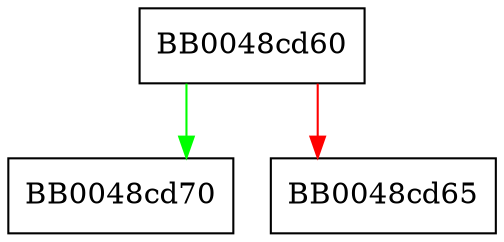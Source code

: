 digraph SSL_CTX_callback_ctrl {
  node [shape="box"];
  graph [splines=ortho];
  BB0048cd60 -> BB0048cd70 [color="green"];
  BB0048cd60 -> BB0048cd65 [color="red"];
}